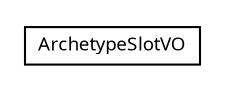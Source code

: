 #!/usr/local/bin/dot
#
# Class diagram 
# Generated by UMLGraph version R5_6 (http://www.umlgraph.org/)
#

digraph G {
	edge [fontname="Trebuchet MS",fontsize=10,labelfontname="Trebuchet MS",labelfontsize=10];
	node [fontname="Trebuchet MS",fontsize=10,shape=plaintext];
	nodesep=0.25;
	ranksep=0.5;
	// se.cambio.cds.openehr.model.archetypeslot.vo.ArchetypeSlotVO
	c43723 [label=<<table title="se.cambio.cds.openehr.model.archetypeslot.vo.ArchetypeSlotVO" border="0" cellborder="1" cellspacing="0" cellpadding="2" port="p" href="./ArchetypeSlotVO.html">
		<tr><td><table border="0" cellspacing="0" cellpadding="1">
<tr><td align="center" balign="center"><font face="Trebuchet MS"> ArchetypeSlotVO </font></td></tr>
		</table></td></tr>
		</table>>, URL="./ArchetypeSlotVO.html", fontname="Trebuchet MS", fontcolor="black", fontsize=9.0];
}

